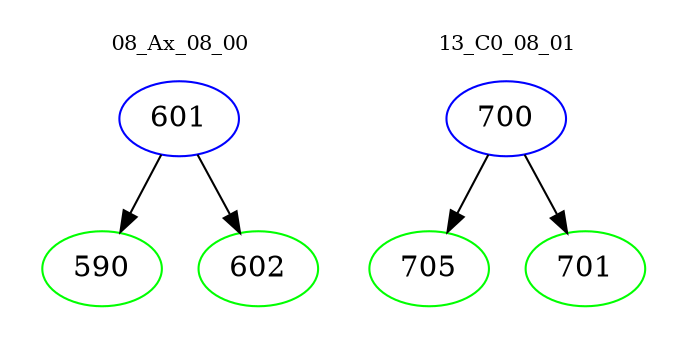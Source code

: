 digraph{
subgraph cluster_0 {
color = white
label = "08_Ax_08_00";
fontsize=10;
T0_601 [label="601", color="blue"]
T0_601 -> T0_590 [color="black"]
T0_590 [label="590", color="green"]
T0_601 -> T0_602 [color="black"]
T0_602 [label="602", color="green"]
}
subgraph cluster_1 {
color = white
label = "13_C0_08_01";
fontsize=10;
T1_700 [label="700", color="blue"]
T1_700 -> T1_705 [color="black"]
T1_705 [label="705", color="green"]
T1_700 -> T1_701 [color="black"]
T1_701 [label="701", color="green"]
}
}

